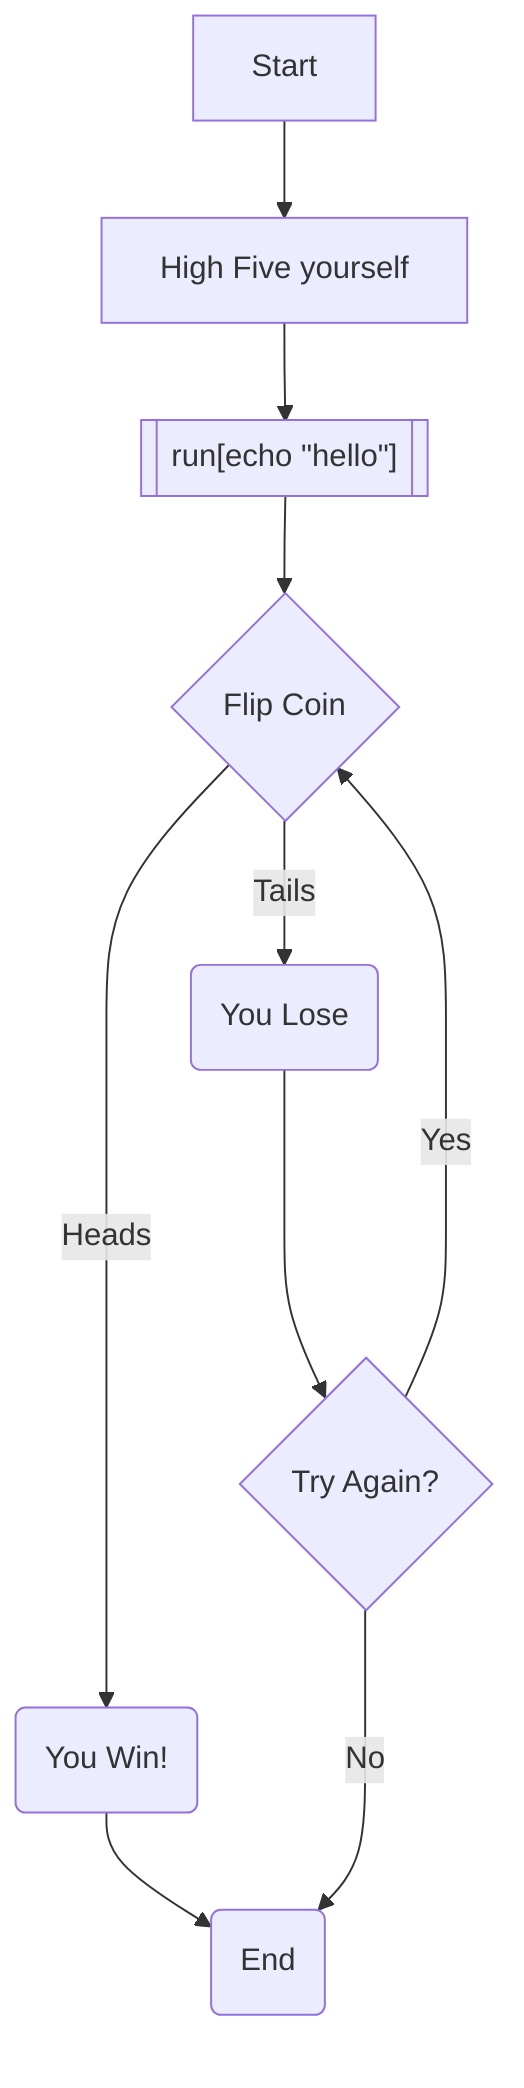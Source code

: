 flowchart TD
    Start-->A[High Five yourself]
    A-->B[["run[echo #quot;hello#quot;]"]]
    B-->C{Flip Coin}
    C--Heads-->D(You Win!)
    D-->G
    C--Tails-->E(You Lose)
    E--->F
    F{Try Again?}--Yes-->C
    F--->|No|G(End)